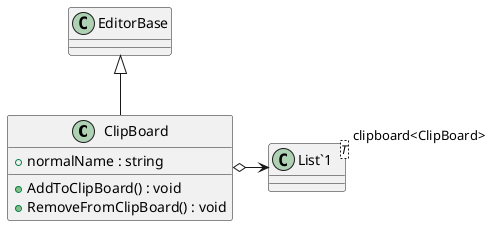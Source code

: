 @startuml
class ClipBoard {
    + normalName : string
    + AddToClipBoard() : void
    + RemoveFromClipBoard() : void
}
class "List`1"<T> {
}
EditorBase <|-- ClipBoard
ClipBoard o-> "clipboard<ClipBoard>" "List`1"
@enduml
